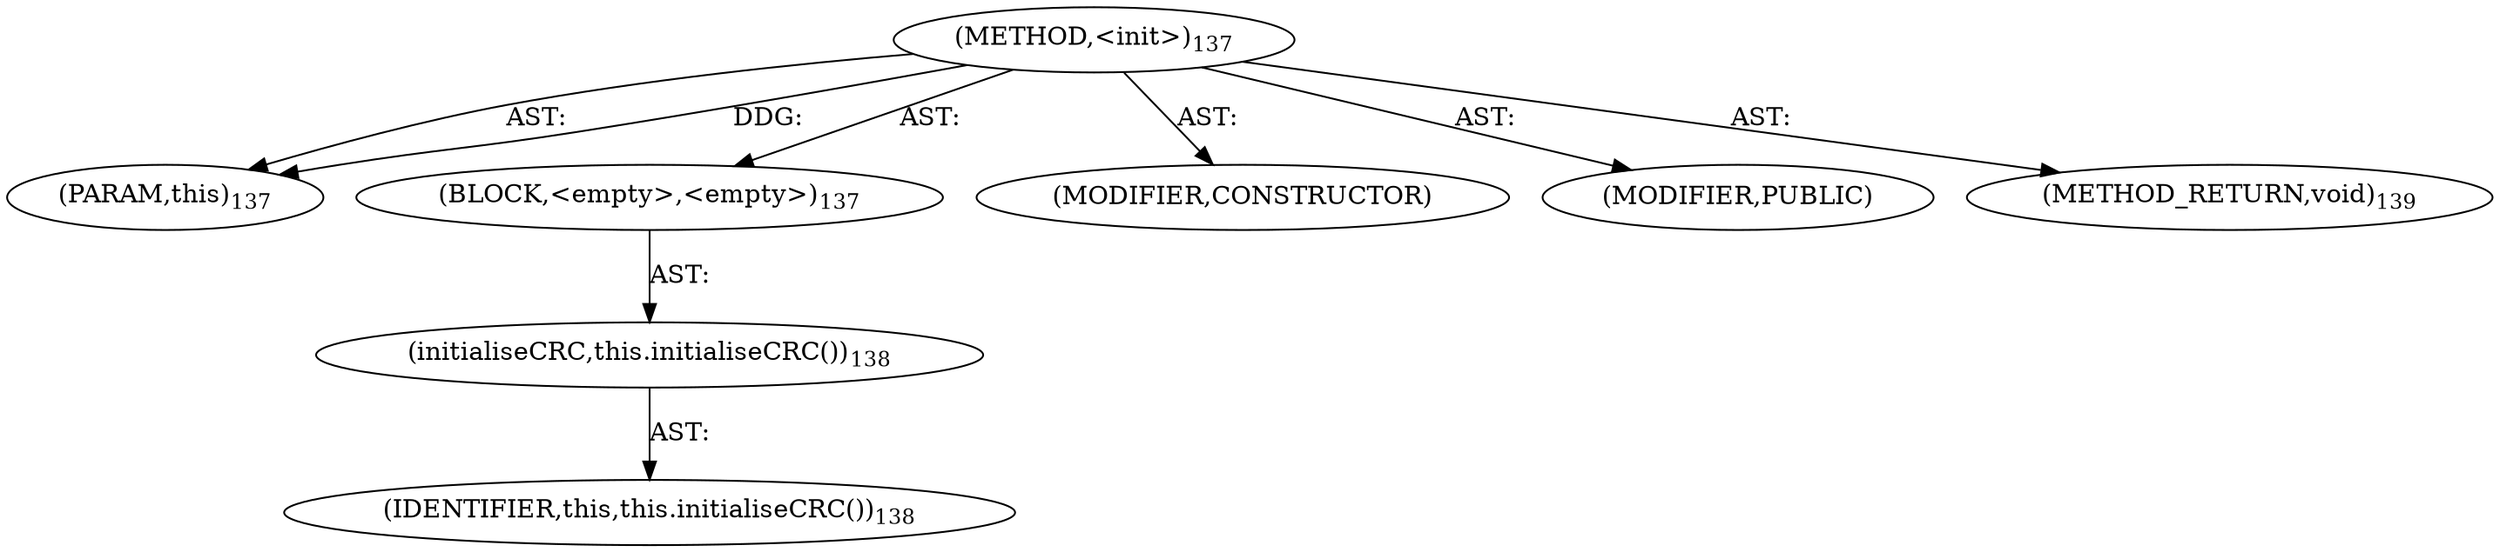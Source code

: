 digraph "&lt;init&gt;" {  
"111669149696" [label = <(METHOD,&lt;init&gt;)<SUB>137</SUB>> ]
"115964116992" [label = <(PARAM,this)<SUB>137</SUB>> ]
"25769803776" [label = <(BLOCK,&lt;empty&gt;,&lt;empty&gt;)<SUB>137</SUB>> ]
"30064771072" [label = <(initialiseCRC,this.initialiseCRC())<SUB>138</SUB>> ]
"68719476736" [label = <(IDENTIFIER,this,this.initialiseCRC())<SUB>138</SUB>> ]
"133143986178" [label = <(MODIFIER,CONSTRUCTOR)> ]
"133143986179" [label = <(MODIFIER,PUBLIC)> ]
"128849018880" [label = <(METHOD_RETURN,void)<SUB>139</SUB>> ]
  "111669149696" -> "115964116992"  [ label = "AST: "] 
  "111669149696" -> "25769803776"  [ label = "AST: "] 
  "111669149696" -> "133143986178"  [ label = "AST: "] 
  "111669149696" -> "133143986179"  [ label = "AST: "] 
  "111669149696" -> "128849018880"  [ label = "AST: "] 
  "25769803776" -> "30064771072"  [ label = "AST: "] 
  "30064771072" -> "68719476736"  [ label = "AST: "] 
  "111669149696" -> "115964116992"  [ label = "DDG: "] 
}
